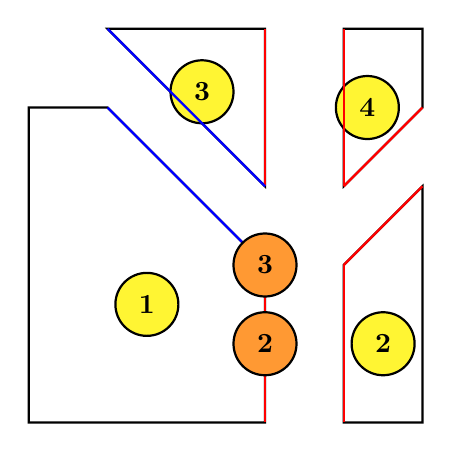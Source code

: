 \begin{tikzpicture}[
    mountain/.style={red, thick},
    valley/.style={blue, thick},
    face/.style={fill=white, draw=black, thick},
    face_label/.style={circle, fill=yellow!80, draw=black, thick, minimum size=8mm, font=\bfseries},
    crease_label/.style={circle, fill=orange!80, draw=black, thick, minimum size=8mm, font=\bfseries}
]

% Face 1 (bottom left)
\begin{scope}[shift={(-0.5,-0.5)}]
    \draw[face] (0,0) -- (3,0) -- (3,2) -- (1,4) -- (0,4) -- cycle;
    \node[face_label] at (1.5,1.5) {1};

    \draw[mountain] (3,0) -- (3,2);
        \node[crease_label] at (3,1) {2};
    \draw[valley] (3,2) -- (1,4);
        \node[crease_label] at (3,2) {3};
    
    
\end{scope}

% Face 2 (bottom right)
\begin{scope}[shift={(0.5,-0.5)}]
    \draw[face] (3,0) -- (4,0) -- (4,3) -- (3,2) -- cycle;
    \node[face_label] at (3.5,1) {2};
    \draw[mountain] (3,0) -- (3,2);
    \draw[mountain] (3,2) -- (4,3);
\end{scope}

% Face 3 (top left)
\begin{scope}[shift={(-0.5,0.5)}]
    \draw[face] (3,2) -- (3,4) -- (1,4) -- cycle;
    \node[face_label] at (2.2,3.2) {3};
    \draw[mountain] (3,2) -- (3,4);
    \draw[valley] (3,2) -- (1,4);
\end{scope}

% Face 4 (top right)
\begin{scope}[shift={(0.5,0.5)}]
    \draw[face] (3,2) -- (4,3) -- (4,4) -- (3,4) -- cycle;
    \node[face_label] at (3.3,3) {4};    
    \draw[mountain] (3,2) -- (3,4);
    \draw[mountain] (3,2) -- (4,3);
\end{scope}

\end{tikzpicture}
